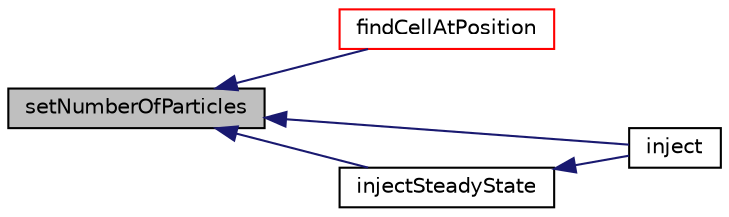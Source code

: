 digraph "setNumberOfParticles"
{
  bgcolor="transparent";
  edge [fontname="Helvetica",fontsize="10",labelfontname="Helvetica",labelfontsize="10"];
  node [fontname="Helvetica",fontsize="10",shape=record];
  rankdir="LR";
  Node1 [label="setNumberOfParticles",height=0.2,width=0.4,color="black", fillcolor="grey75", style="filled", fontcolor="black"];
  Node1 -> Node2 [dir="back",color="midnightblue",fontsize="10",style="solid",fontname="Helvetica"];
  Node2 [label="findCellAtPosition",height=0.2,width=0.4,color="red",URL="$a01120.html#aeabbe76d3afa3cf97f129b6ceb26338e",tooltip="Find the cell that contains the supplied position. "];
  Node1 -> Node3 [dir="back",color="midnightblue",fontsize="10",style="solid",fontname="Helvetica"];
  Node3 [label="inject",height=0.2,width=0.4,color="black",URL="$a01120.html#ad56021712258ad92961ed1dcb0941870",tooltip="Main injection loop. "];
  Node1 -> Node4 [dir="back",color="midnightblue",fontsize="10",style="solid",fontname="Helvetica"];
  Node4 [label="injectSteadyState",height=0.2,width=0.4,color="black",URL="$a01120.html#a9c90fd504e4159250942be6d20db9095",tooltip="Main injection loop - steady-state. "];
  Node4 -> Node3 [dir="back",color="midnightblue",fontsize="10",style="solid",fontname="Helvetica"];
}
